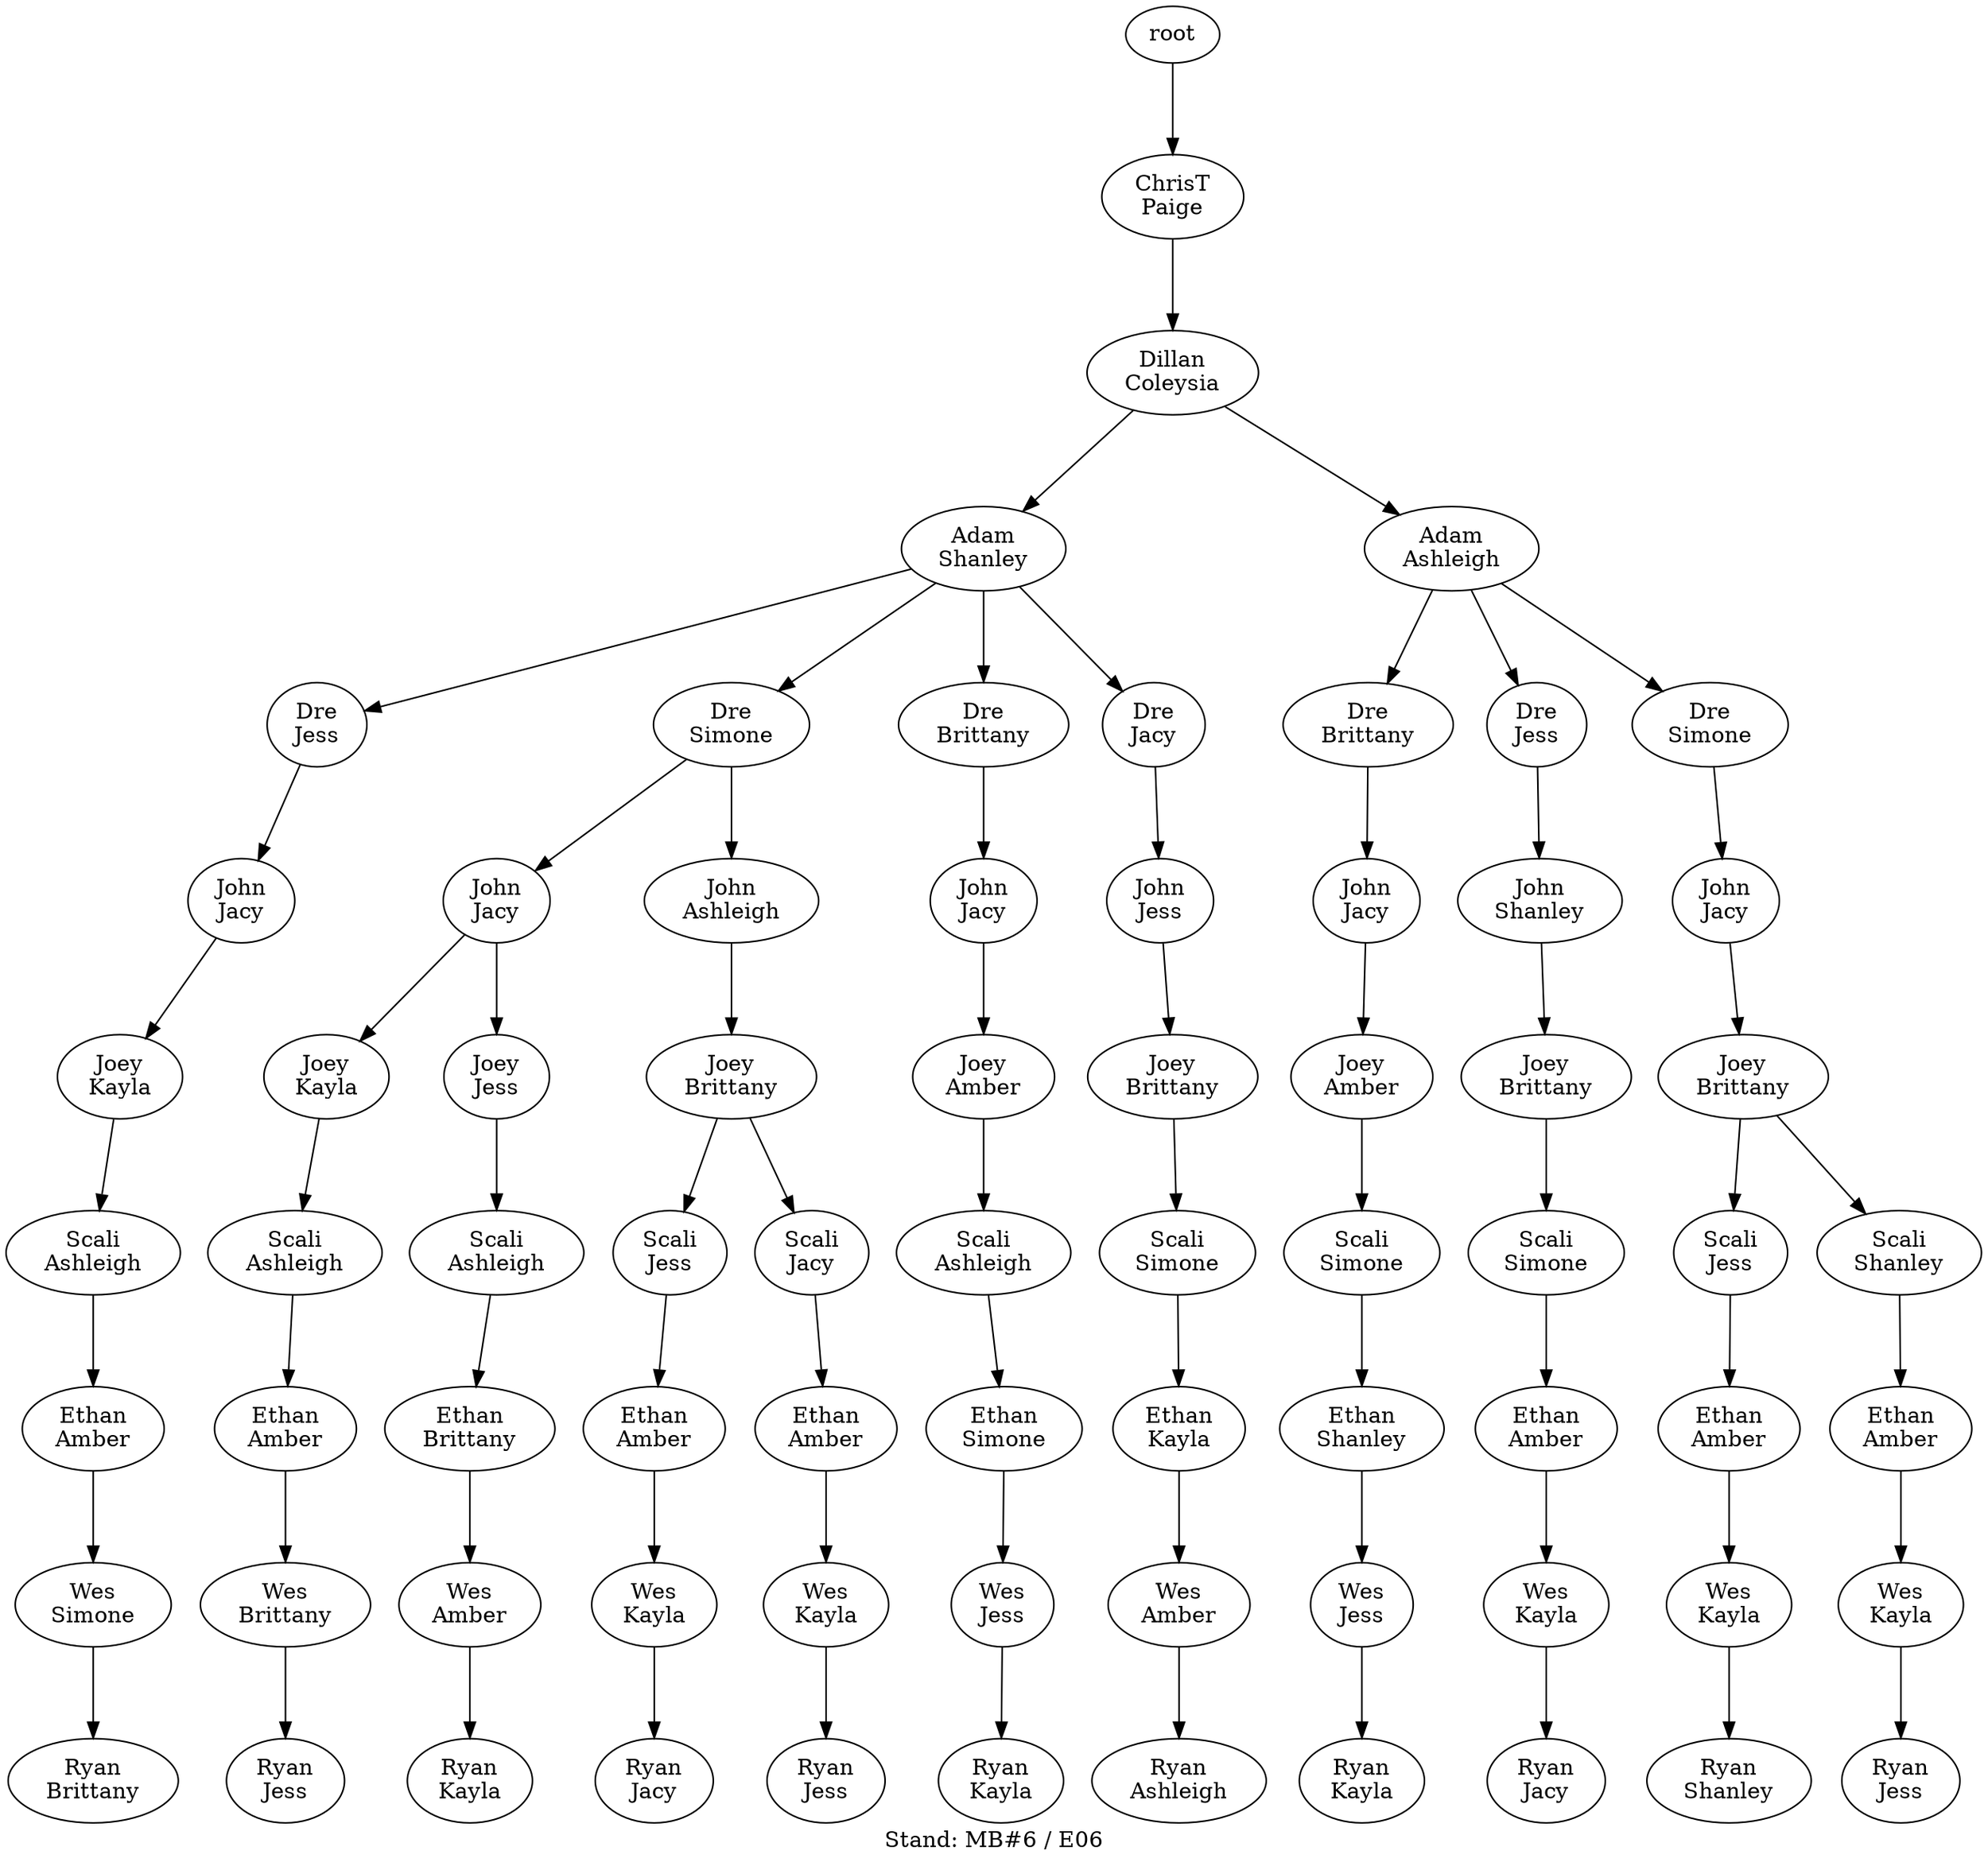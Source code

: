 digraph D { labelloc="b"; label="Stand: MB#6 / E06"; ranksep=0.8;
"root/7"[label="ChrisT\nPaige"]
"root" -> "root/7";
"root/7/3"[label="Dillan\nColeysia"]
"root/7" -> "root/7/3";
"root/7/3/8"[label="Adam\nShanley"]
"root/7/3" -> "root/7/3/8";
"root/7/3/8/5"[label="Dre\nJess"]
"root/7/3/8" -> "root/7/3/8/5";
"root/7/3/8/5/4"[label="John\nJacy"]
"root/7/3/8/5" -> "root/7/3/8/5/4";
"root/7/3/8/5/4/6"[label="Joey\nKayla"]
"root/7/3/8/5/4" -> "root/7/3/8/5/4/6";
"root/7/3/8/5/4/6/1"[label="Scali\nAshleigh"]
"root/7/3/8/5/4/6" -> "root/7/3/8/5/4/6/1";
"root/7/3/8/5/4/6/1/0"[label="Ethan\nAmber"]
"root/7/3/8/5/4/6/1" -> "root/7/3/8/5/4/6/1/0";
"root/7/3/8/5/4/6/1/0/9"[label="Wes\nSimone"]
"root/7/3/8/5/4/6/1/0" -> "root/7/3/8/5/4/6/1/0/9";
"root/7/3/8/5/4/6/1/0/9/2"[label="Ryan\nBrittany"]
"root/7/3/8/5/4/6/1/0/9" -> "root/7/3/8/5/4/6/1/0/9/2";
"root/7/3/8/9"[label="Dre\nSimone"]
"root/7/3/8" -> "root/7/3/8/9";
"root/7/3/8/9/4"[label="John\nJacy"]
"root/7/3/8/9" -> "root/7/3/8/9/4";
"root/7/3/8/9/4/6"[label="Joey\nKayla"]
"root/7/3/8/9/4" -> "root/7/3/8/9/4/6";
"root/7/3/8/9/4/6/1"[label="Scali\nAshleigh"]
"root/7/3/8/9/4/6" -> "root/7/3/8/9/4/6/1";
"root/7/3/8/9/4/6/1/0"[label="Ethan\nAmber"]
"root/7/3/8/9/4/6/1" -> "root/7/3/8/9/4/6/1/0";
"root/7/3/8/9/4/6/1/0/2"[label="Wes\nBrittany"]
"root/7/3/8/9/4/6/1/0" -> "root/7/3/8/9/4/6/1/0/2";
"root/7/3/8/9/4/6/1/0/2/5"[label="Ryan\nJess"]
"root/7/3/8/9/4/6/1/0/2" -> "root/7/3/8/9/4/6/1/0/2/5";
"root/7/3/8/2"[label="Dre\nBrittany"]
"root/7/3/8" -> "root/7/3/8/2";
"root/7/3/8/2/4"[label="John\nJacy"]
"root/7/3/8/2" -> "root/7/3/8/2/4";
"root/7/3/8/2/4/0"[label="Joey\nAmber"]
"root/7/3/8/2/4" -> "root/7/3/8/2/4/0";
"root/7/3/8/2/4/0/1"[label="Scali\nAshleigh"]
"root/7/3/8/2/4/0" -> "root/7/3/8/2/4/0/1";
"root/7/3/8/2/4/0/1/9"[label="Ethan\nSimone"]
"root/7/3/8/2/4/0/1" -> "root/7/3/8/2/4/0/1/9";
"root/7/3/8/2/4/0/1/9/5"[label="Wes\nJess"]
"root/7/3/8/2/4/0/1/9" -> "root/7/3/8/2/4/0/1/9/5";
"root/7/3/8/2/4/0/1/9/5/6"[label="Ryan\nKayla"]
"root/7/3/8/2/4/0/1/9/5" -> "root/7/3/8/2/4/0/1/9/5/6";
"root/7/3/1"[label="Adam\nAshleigh"]
"root/7/3" -> "root/7/3/1";
"root/7/3/1/2"[label="Dre\nBrittany"]
"root/7/3/1" -> "root/7/3/1/2";
"root/7/3/1/2/4"[label="John\nJacy"]
"root/7/3/1/2" -> "root/7/3/1/2/4";
"root/7/3/1/2/4/0"[label="Joey\nAmber"]
"root/7/3/1/2/4" -> "root/7/3/1/2/4/0";
"root/7/3/1/2/4/0/9"[label="Scali\nSimone"]
"root/7/3/1/2/4/0" -> "root/7/3/1/2/4/0/9";
"root/7/3/1/2/4/0/9/8"[label="Ethan\nShanley"]
"root/7/3/1/2/4/0/9" -> "root/7/3/1/2/4/0/9/8";
"root/7/3/1/2/4/0/9/8/5"[label="Wes\nJess"]
"root/7/3/1/2/4/0/9/8" -> "root/7/3/1/2/4/0/9/8/5";
"root/7/3/1/2/4/0/9/8/5/6"[label="Ryan\nKayla"]
"root/7/3/1/2/4/0/9/8/5" -> "root/7/3/1/2/4/0/9/8/5/6";
"root/7/3/1/5"[label="Dre\nJess"]
"root/7/3/1" -> "root/7/3/1/5";
"root/7/3/1/5/8"[label="John\nShanley"]
"root/7/3/1/5" -> "root/7/3/1/5/8";
"root/7/3/1/5/8/2"[label="Joey\nBrittany"]
"root/7/3/1/5/8" -> "root/7/3/1/5/8/2";
"root/7/3/1/5/8/2/9"[label="Scali\nSimone"]
"root/7/3/1/5/8/2" -> "root/7/3/1/5/8/2/9";
"root/7/3/1/5/8/2/9/0"[label="Ethan\nAmber"]
"root/7/3/1/5/8/2/9" -> "root/7/3/1/5/8/2/9/0";
"root/7/3/1/5/8/2/9/0/6"[label="Wes\nKayla"]
"root/7/3/1/5/8/2/9/0" -> "root/7/3/1/5/8/2/9/0/6";
"root/7/3/1/5/8/2/9/0/6/4"[label="Ryan\nJacy"]
"root/7/3/1/5/8/2/9/0/6" -> "root/7/3/1/5/8/2/9/0/6/4";
"root/7/3/8/9/1"[label="John\nAshleigh"]
"root/7/3/8/9" -> "root/7/3/8/9/1";
"root/7/3/8/9/1/2"[label="Joey\nBrittany"]
"root/7/3/8/9/1" -> "root/7/3/8/9/1/2";
"root/7/3/8/9/1/2/5"[label="Scali\nJess"]
"root/7/3/8/9/1/2" -> "root/7/3/8/9/1/2/5";
"root/7/3/8/9/1/2/5/0"[label="Ethan\nAmber"]
"root/7/3/8/9/1/2/5" -> "root/7/3/8/9/1/2/5/0";
"root/7/3/8/9/1/2/5/0/6"[label="Wes\nKayla"]
"root/7/3/8/9/1/2/5/0" -> "root/7/3/8/9/1/2/5/0/6";
"root/7/3/8/9/1/2/5/0/6/4"[label="Ryan\nJacy"]
"root/7/3/8/9/1/2/5/0/6" -> "root/7/3/8/9/1/2/5/0/6/4";
"root/7/3/1/9"[label="Dre\nSimone"]
"root/7/3/1" -> "root/7/3/1/9";
"root/7/3/1/9/4"[label="John\nJacy"]
"root/7/3/1/9" -> "root/7/3/1/9/4";
"root/7/3/1/9/4/2"[label="Joey\nBrittany"]
"root/7/3/1/9/4" -> "root/7/3/1/9/4/2";
"root/7/3/1/9/4/2/5"[label="Scali\nJess"]
"root/7/3/1/9/4/2" -> "root/7/3/1/9/4/2/5";
"root/7/3/1/9/4/2/5/0"[label="Ethan\nAmber"]
"root/7/3/1/9/4/2/5" -> "root/7/3/1/9/4/2/5/0";
"root/7/3/1/9/4/2/5/0/6"[label="Wes\nKayla"]
"root/7/3/1/9/4/2/5/0" -> "root/7/3/1/9/4/2/5/0/6";
"root/7/3/1/9/4/2/5/0/6/8"[label="Ryan\nShanley"]
"root/7/3/1/9/4/2/5/0/6" -> "root/7/3/1/9/4/2/5/0/6/8";
"root/7/3/1/9/4/2/8"[label="Scali\nShanley"]
"root/7/3/1/9/4/2" -> "root/7/3/1/9/4/2/8";
"root/7/3/1/9/4/2/8/0"[label="Ethan\nAmber"]
"root/7/3/1/9/4/2/8" -> "root/7/3/1/9/4/2/8/0";
"root/7/3/1/9/4/2/8/0/6"[label="Wes\nKayla"]
"root/7/3/1/9/4/2/8/0" -> "root/7/3/1/9/4/2/8/0/6";
"root/7/3/1/9/4/2/8/0/6/5"[label="Ryan\nJess"]
"root/7/3/1/9/4/2/8/0/6" -> "root/7/3/1/9/4/2/8/0/6/5";
"root/7/3/8/9/1/2/4"[label="Scali\nJacy"]
"root/7/3/8/9/1/2" -> "root/7/3/8/9/1/2/4";
"root/7/3/8/9/1/2/4/0"[label="Ethan\nAmber"]
"root/7/3/8/9/1/2/4" -> "root/7/3/8/9/1/2/4/0";
"root/7/3/8/9/1/2/4/0/6"[label="Wes\nKayla"]
"root/7/3/8/9/1/2/4/0" -> "root/7/3/8/9/1/2/4/0/6";
"root/7/3/8/9/1/2/4/0/6/5"[label="Ryan\nJess"]
"root/7/3/8/9/1/2/4/0/6" -> "root/7/3/8/9/1/2/4/0/6/5";
"root/7/3/8/4"[label="Dre\nJacy"]
"root/7/3/8" -> "root/7/3/8/4";
"root/7/3/8/4/5"[label="John\nJess"]
"root/7/3/8/4" -> "root/7/3/8/4/5";
"root/7/3/8/4/5/2"[label="Joey\nBrittany"]
"root/7/3/8/4/5" -> "root/7/3/8/4/5/2";
"root/7/3/8/4/5/2/9"[label="Scali\nSimone"]
"root/7/3/8/4/5/2" -> "root/7/3/8/4/5/2/9";
"root/7/3/8/4/5/2/9/6"[label="Ethan\nKayla"]
"root/7/3/8/4/5/2/9" -> "root/7/3/8/4/5/2/9/6";
"root/7/3/8/4/5/2/9/6/0"[label="Wes\nAmber"]
"root/7/3/8/4/5/2/9/6" -> "root/7/3/8/4/5/2/9/6/0";
"root/7/3/8/4/5/2/9/6/0/1"[label="Ryan\nAshleigh"]
"root/7/3/8/4/5/2/9/6/0" -> "root/7/3/8/4/5/2/9/6/0/1";
"root/7/3/8/9/4/5"[label="Joey\nJess"]
"root/7/3/8/9/4" -> "root/7/3/8/9/4/5";
"root/7/3/8/9/4/5/1"[label="Scali\nAshleigh"]
"root/7/3/8/9/4/5" -> "root/7/3/8/9/4/5/1";
"root/7/3/8/9/4/5/1/2"[label="Ethan\nBrittany"]
"root/7/3/8/9/4/5/1" -> "root/7/3/8/9/4/5/1/2";
"root/7/3/8/9/4/5/1/2/0"[label="Wes\nAmber"]
"root/7/3/8/9/4/5/1/2" -> "root/7/3/8/9/4/5/1/2/0";
"root/7/3/8/9/4/5/1/2/0/6"[label="Ryan\nKayla"]
"root/7/3/8/9/4/5/1/2/0" -> "root/7/3/8/9/4/5/1/2/0/6";
}
